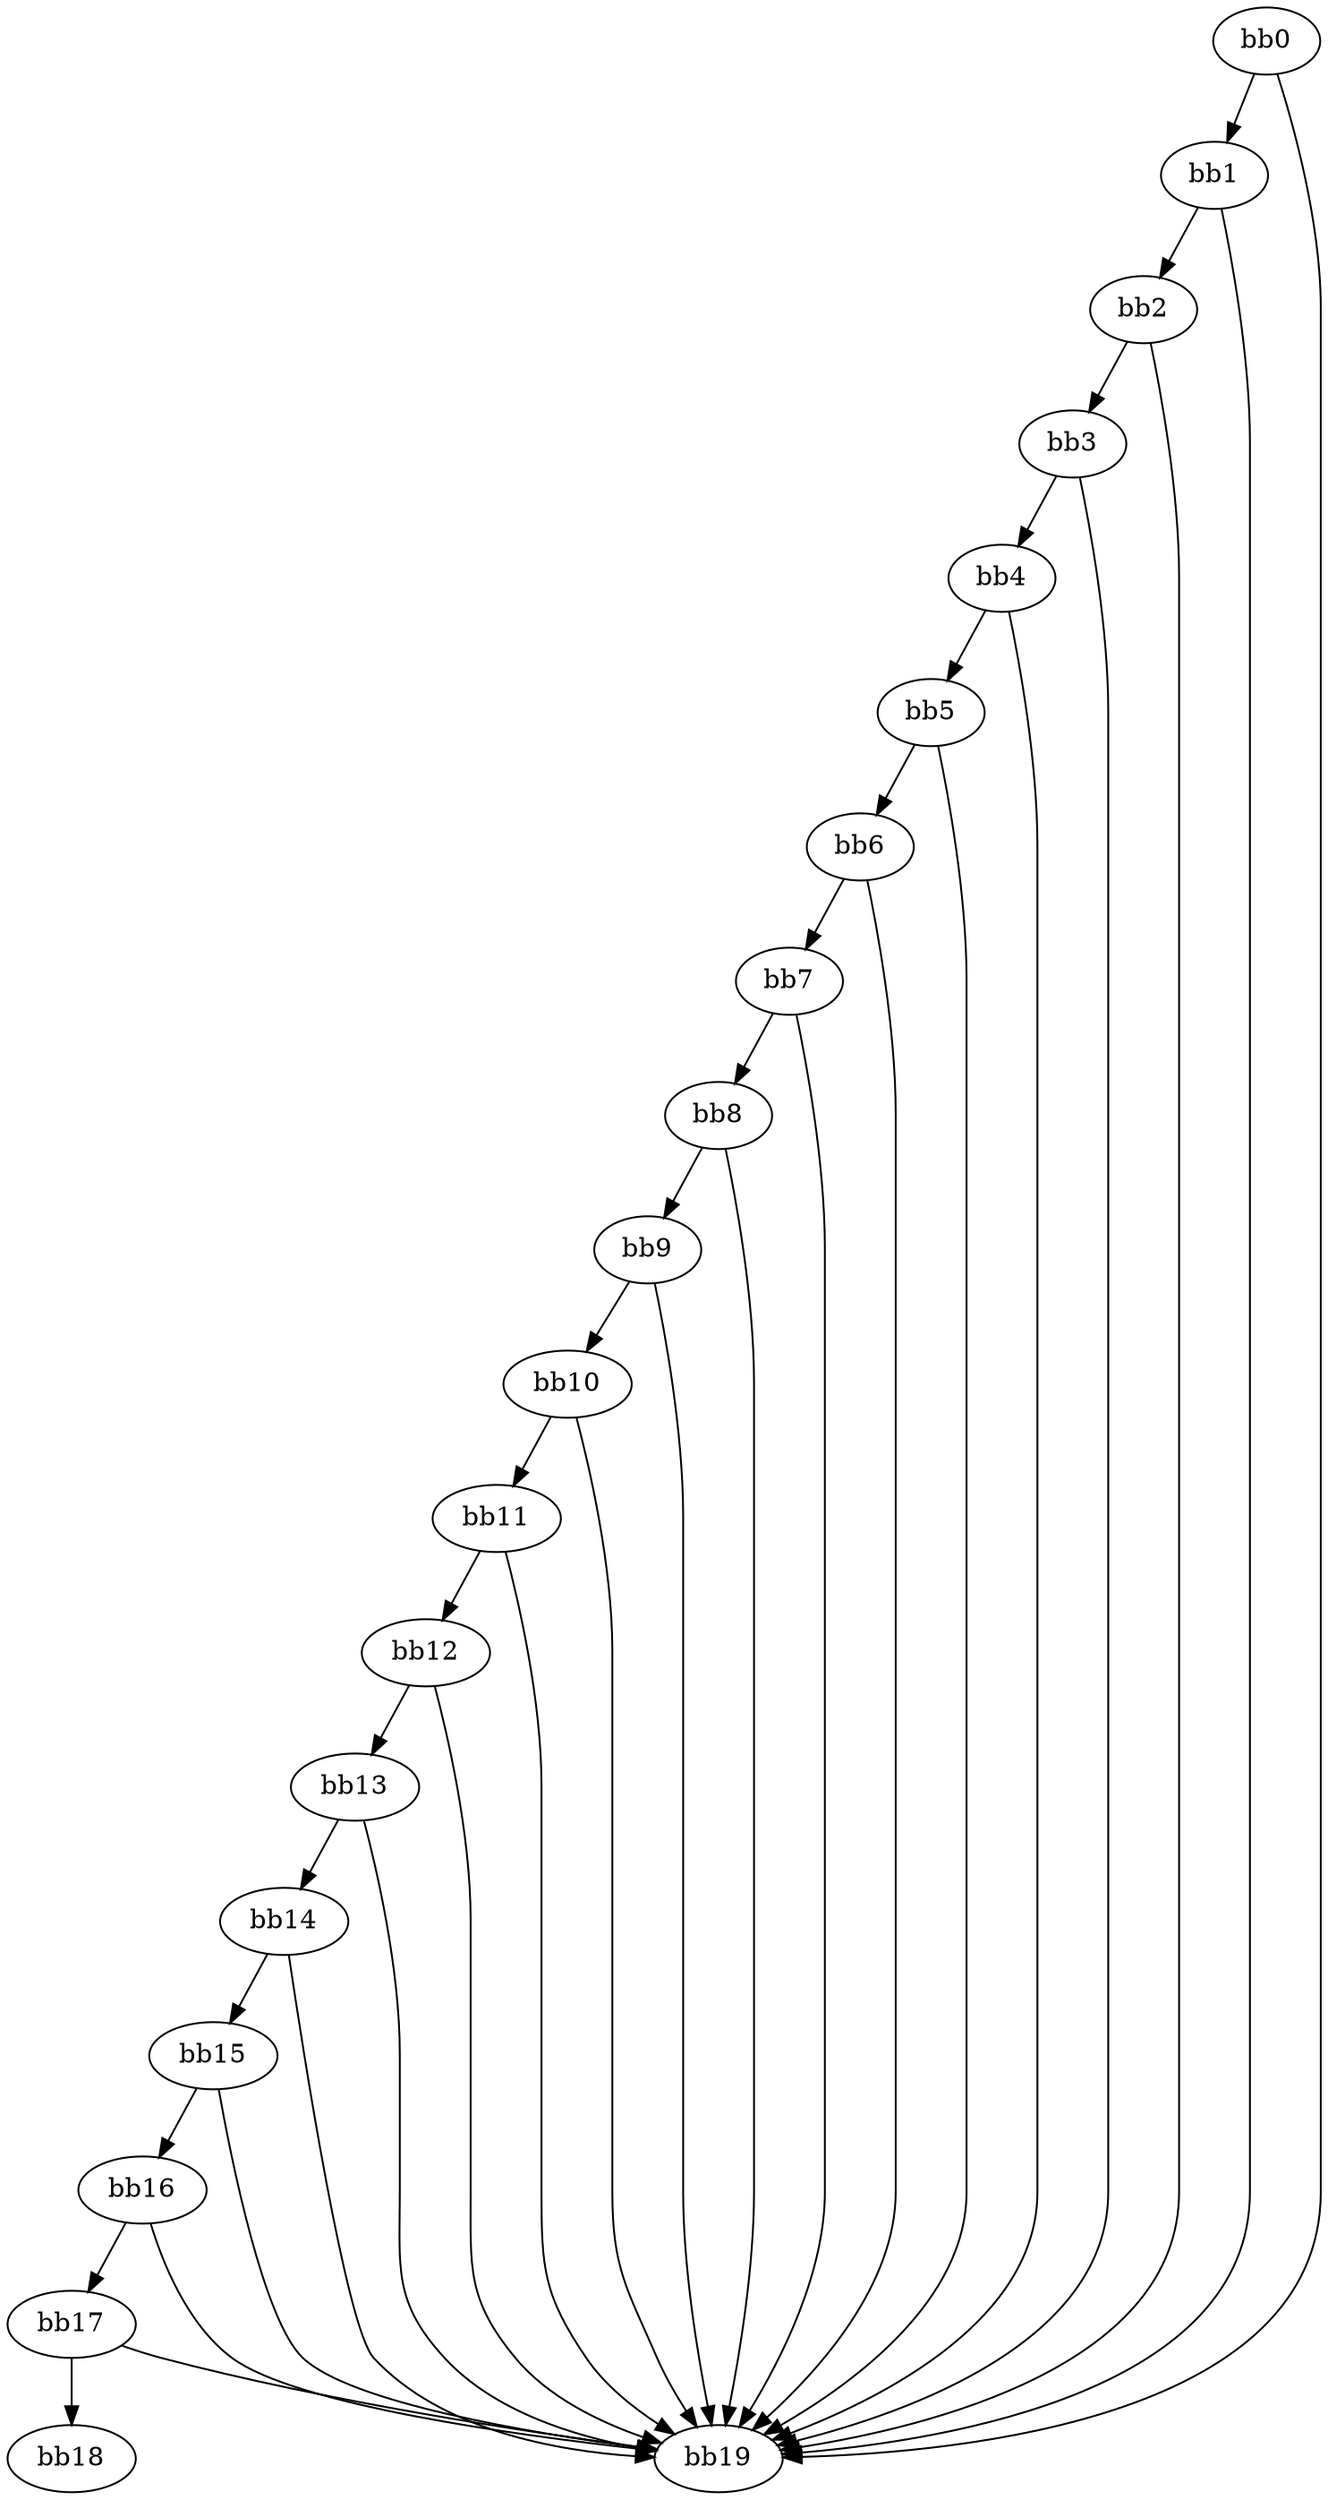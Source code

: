 digraph {
    0 [ label = "bb0\l" ]
    1 [ label = "bb1\l" ]
    2 [ label = "bb2\l" ]
    3 [ label = "bb3\l" ]
    4 [ label = "bb4\l" ]
    5 [ label = "bb5\l" ]
    6 [ label = "bb6\l" ]
    7 [ label = "bb7\l" ]
    8 [ label = "bb8\l" ]
    9 [ label = "bb9\l" ]
    10 [ label = "bb10\l" ]
    11 [ label = "bb11\l" ]
    12 [ label = "bb12\l" ]
    13 [ label = "bb13\l" ]
    14 [ label = "bb14\l" ]
    15 [ label = "bb15\l" ]
    16 [ label = "bb16\l" ]
    17 [ label = "bb17\l" ]
    18 [ label = "bb18\l" ]
    19 [ label = "bb19\l" ]
    0 -> 1 [ ]
    0 -> 19 [ ]
    1 -> 2 [ ]
    1 -> 19 [ ]
    2 -> 3 [ ]
    2 -> 19 [ ]
    3 -> 4 [ ]
    3 -> 19 [ ]
    4 -> 5 [ ]
    4 -> 19 [ ]
    5 -> 6 [ ]
    5 -> 19 [ ]
    6 -> 7 [ ]
    6 -> 19 [ ]
    7 -> 8 [ ]
    7 -> 19 [ ]
    8 -> 9 [ ]
    8 -> 19 [ ]
    9 -> 10 [ ]
    9 -> 19 [ ]
    10 -> 11 [ ]
    10 -> 19 [ ]
    11 -> 12 [ ]
    11 -> 19 [ ]
    12 -> 13 [ ]
    12 -> 19 [ ]
    13 -> 14 [ ]
    13 -> 19 [ ]
    14 -> 15 [ ]
    14 -> 19 [ ]
    15 -> 16 [ ]
    15 -> 19 [ ]
    16 -> 17 [ ]
    16 -> 19 [ ]
    17 -> 18 [ ]
    17 -> 19 [ ]
}

